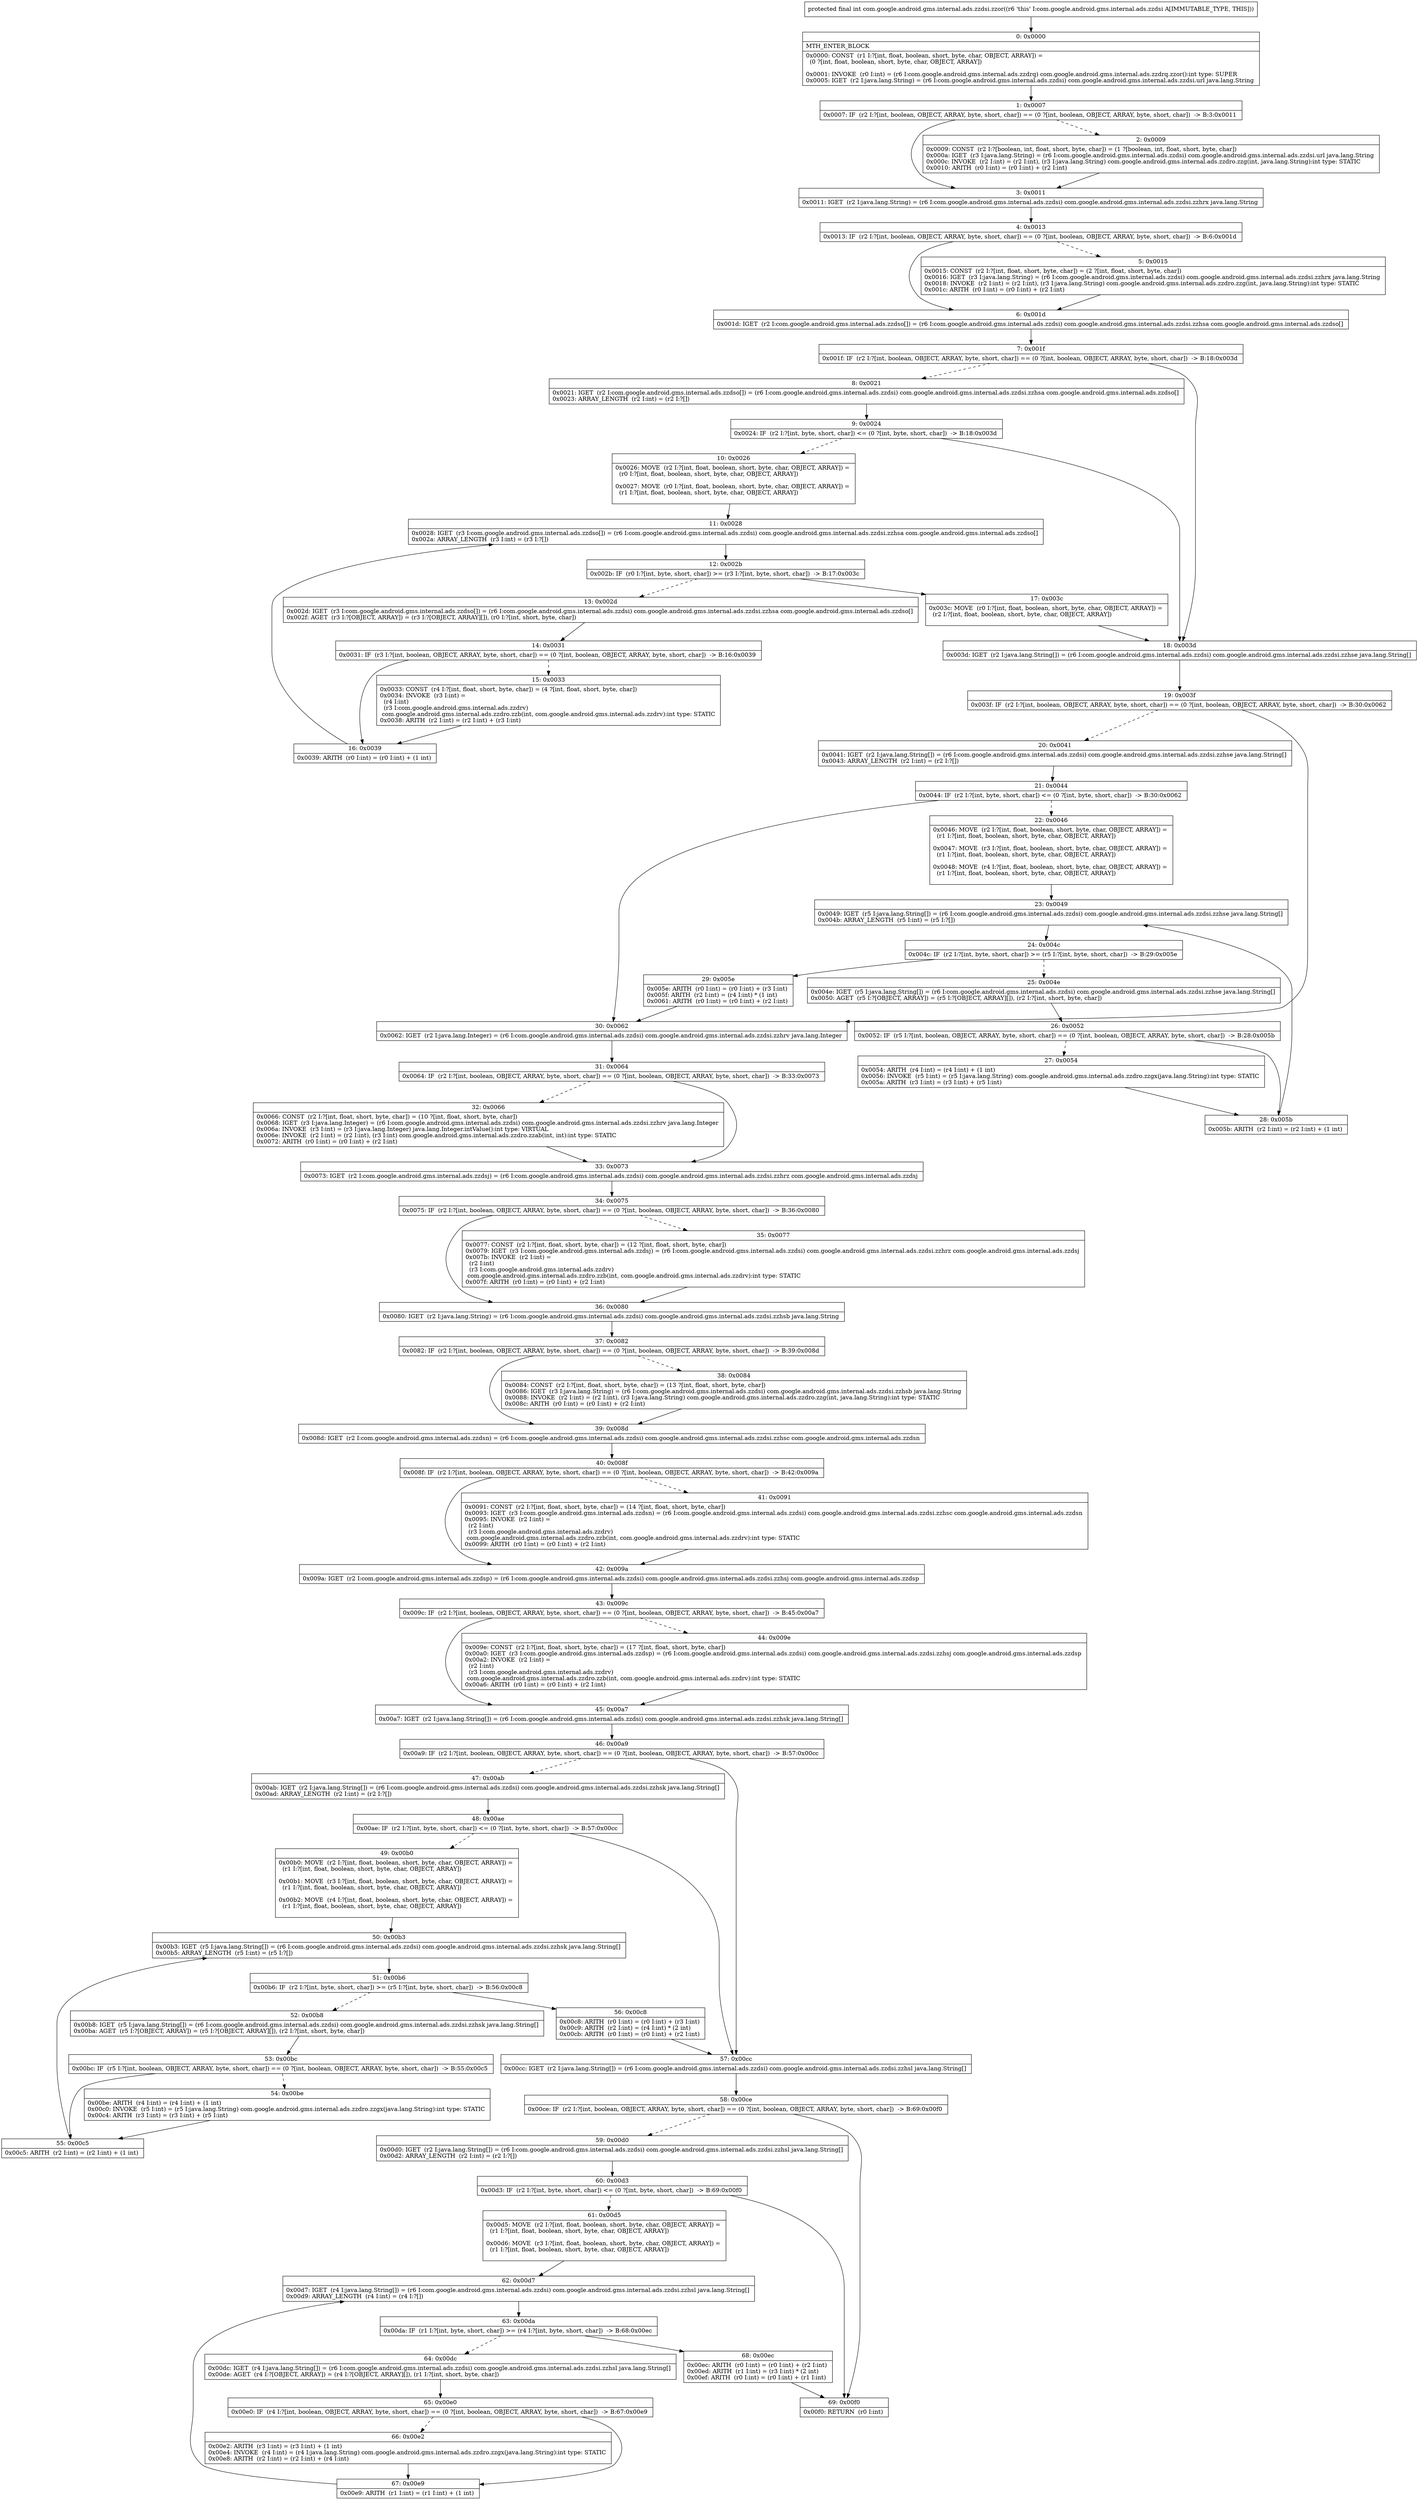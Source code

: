 digraph "CFG forcom.google.android.gms.internal.ads.zzdsi.zzor()I" {
Node_0 [shape=record,label="{0\:\ 0x0000|MTH_ENTER_BLOCK\l|0x0000: CONST  (r1 I:?[int, float, boolean, short, byte, char, OBJECT, ARRAY]) = \l  (0 ?[int, float, boolean, short, byte, char, OBJECT, ARRAY])\l \l0x0001: INVOKE  (r0 I:int) = (r6 I:com.google.android.gms.internal.ads.zzdrq) com.google.android.gms.internal.ads.zzdrq.zzor():int type: SUPER \l0x0005: IGET  (r2 I:java.lang.String) = (r6 I:com.google.android.gms.internal.ads.zzdsi) com.google.android.gms.internal.ads.zzdsi.url java.lang.String \l}"];
Node_1 [shape=record,label="{1\:\ 0x0007|0x0007: IF  (r2 I:?[int, boolean, OBJECT, ARRAY, byte, short, char]) == (0 ?[int, boolean, OBJECT, ARRAY, byte, short, char])  \-\> B:3:0x0011 \l}"];
Node_2 [shape=record,label="{2\:\ 0x0009|0x0009: CONST  (r2 I:?[boolean, int, float, short, byte, char]) = (1 ?[boolean, int, float, short, byte, char]) \l0x000a: IGET  (r3 I:java.lang.String) = (r6 I:com.google.android.gms.internal.ads.zzdsi) com.google.android.gms.internal.ads.zzdsi.url java.lang.String \l0x000c: INVOKE  (r2 I:int) = (r2 I:int), (r3 I:java.lang.String) com.google.android.gms.internal.ads.zzdro.zzg(int, java.lang.String):int type: STATIC \l0x0010: ARITH  (r0 I:int) = (r0 I:int) + (r2 I:int) \l}"];
Node_3 [shape=record,label="{3\:\ 0x0011|0x0011: IGET  (r2 I:java.lang.String) = (r6 I:com.google.android.gms.internal.ads.zzdsi) com.google.android.gms.internal.ads.zzdsi.zzhrx java.lang.String \l}"];
Node_4 [shape=record,label="{4\:\ 0x0013|0x0013: IF  (r2 I:?[int, boolean, OBJECT, ARRAY, byte, short, char]) == (0 ?[int, boolean, OBJECT, ARRAY, byte, short, char])  \-\> B:6:0x001d \l}"];
Node_5 [shape=record,label="{5\:\ 0x0015|0x0015: CONST  (r2 I:?[int, float, short, byte, char]) = (2 ?[int, float, short, byte, char]) \l0x0016: IGET  (r3 I:java.lang.String) = (r6 I:com.google.android.gms.internal.ads.zzdsi) com.google.android.gms.internal.ads.zzdsi.zzhrx java.lang.String \l0x0018: INVOKE  (r2 I:int) = (r2 I:int), (r3 I:java.lang.String) com.google.android.gms.internal.ads.zzdro.zzg(int, java.lang.String):int type: STATIC \l0x001c: ARITH  (r0 I:int) = (r0 I:int) + (r2 I:int) \l}"];
Node_6 [shape=record,label="{6\:\ 0x001d|0x001d: IGET  (r2 I:com.google.android.gms.internal.ads.zzdso[]) = (r6 I:com.google.android.gms.internal.ads.zzdsi) com.google.android.gms.internal.ads.zzdsi.zzhsa com.google.android.gms.internal.ads.zzdso[] \l}"];
Node_7 [shape=record,label="{7\:\ 0x001f|0x001f: IF  (r2 I:?[int, boolean, OBJECT, ARRAY, byte, short, char]) == (0 ?[int, boolean, OBJECT, ARRAY, byte, short, char])  \-\> B:18:0x003d \l}"];
Node_8 [shape=record,label="{8\:\ 0x0021|0x0021: IGET  (r2 I:com.google.android.gms.internal.ads.zzdso[]) = (r6 I:com.google.android.gms.internal.ads.zzdsi) com.google.android.gms.internal.ads.zzdsi.zzhsa com.google.android.gms.internal.ads.zzdso[] \l0x0023: ARRAY_LENGTH  (r2 I:int) = (r2 I:?[]) \l}"];
Node_9 [shape=record,label="{9\:\ 0x0024|0x0024: IF  (r2 I:?[int, byte, short, char]) \<= (0 ?[int, byte, short, char])  \-\> B:18:0x003d \l}"];
Node_10 [shape=record,label="{10\:\ 0x0026|0x0026: MOVE  (r2 I:?[int, float, boolean, short, byte, char, OBJECT, ARRAY]) = \l  (r0 I:?[int, float, boolean, short, byte, char, OBJECT, ARRAY])\l \l0x0027: MOVE  (r0 I:?[int, float, boolean, short, byte, char, OBJECT, ARRAY]) = \l  (r1 I:?[int, float, boolean, short, byte, char, OBJECT, ARRAY])\l \l}"];
Node_11 [shape=record,label="{11\:\ 0x0028|0x0028: IGET  (r3 I:com.google.android.gms.internal.ads.zzdso[]) = (r6 I:com.google.android.gms.internal.ads.zzdsi) com.google.android.gms.internal.ads.zzdsi.zzhsa com.google.android.gms.internal.ads.zzdso[] \l0x002a: ARRAY_LENGTH  (r3 I:int) = (r3 I:?[]) \l}"];
Node_12 [shape=record,label="{12\:\ 0x002b|0x002b: IF  (r0 I:?[int, byte, short, char]) \>= (r3 I:?[int, byte, short, char])  \-\> B:17:0x003c \l}"];
Node_13 [shape=record,label="{13\:\ 0x002d|0x002d: IGET  (r3 I:com.google.android.gms.internal.ads.zzdso[]) = (r6 I:com.google.android.gms.internal.ads.zzdsi) com.google.android.gms.internal.ads.zzdsi.zzhsa com.google.android.gms.internal.ads.zzdso[] \l0x002f: AGET  (r3 I:?[OBJECT, ARRAY]) = (r3 I:?[OBJECT, ARRAY][]), (r0 I:?[int, short, byte, char]) \l}"];
Node_14 [shape=record,label="{14\:\ 0x0031|0x0031: IF  (r3 I:?[int, boolean, OBJECT, ARRAY, byte, short, char]) == (0 ?[int, boolean, OBJECT, ARRAY, byte, short, char])  \-\> B:16:0x0039 \l}"];
Node_15 [shape=record,label="{15\:\ 0x0033|0x0033: CONST  (r4 I:?[int, float, short, byte, char]) = (4 ?[int, float, short, byte, char]) \l0x0034: INVOKE  (r3 I:int) = \l  (r4 I:int)\l  (r3 I:com.google.android.gms.internal.ads.zzdrv)\l com.google.android.gms.internal.ads.zzdro.zzb(int, com.google.android.gms.internal.ads.zzdrv):int type: STATIC \l0x0038: ARITH  (r2 I:int) = (r2 I:int) + (r3 I:int) \l}"];
Node_16 [shape=record,label="{16\:\ 0x0039|0x0039: ARITH  (r0 I:int) = (r0 I:int) + (1 int) \l}"];
Node_17 [shape=record,label="{17\:\ 0x003c|0x003c: MOVE  (r0 I:?[int, float, boolean, short, byte, char, OBJECT, ARRAY]) = \l  (r2 I:?[int, float, boolean, short, byte, char, OBJECT, ARRAY])\l \l}"];
Node_18 [shape=record,label="{18\:\ 0x003d|0x003d: IGET  (r2 I:java.lang.String[]) = (r6 I:com.google.android.gms.internal.ads.zzdsi) com.google.android.gms.internal.ads.zzdsi.zzhse java.lang.String[] \l}"];
Node_19 [shape=record,label="{19\:\ 0x003f|0x003f: IF  (r2 I:?[int, boolean, OBJECT, ARRAY, byte, short, char]) == (0 ?[int, boolean, OBJECT, ARRAY, byte, short, char])  \-\> B:30:0x0062 \l}"];
Node_20 [shape=record,label="{20\:\ 0x0041|0x0041: IGET  (r2 I:java.lang.String[]) = (r6 I:com.google.android.gms.internal.ads.zzdsi) com.google.android.gms.internal.ads.zzdsi.zzhse java.lang.String[] \l0x0043: ARRAY_LENGTH  (r2 I:int) = (r2 I:?[]) \l}"];
Node_21 [shape=record,label="{21\:\ 0x0044|0x0044: IF  (r2 I:?[int, byte, short, char]) \<= (0 ?[int, byte, short, char])  \-\> B:30:0x0062 \l}"];
Node_22 [shape=record,label="{22\:\ 0x0046|0x0046: MOVE  (r2 I:?[int, float, boolean, short, byte, char, OBJECT, ARRAY]) = \l  (r1 I:?[int, float, boolean, short, byte, char, OBJECT, ARRAY])\l \l0x0047: MOVE  (r3 I:?[int, float, boolean, short, byte, char, OBJECT, ARRAY]) = \l  (r1 I:?[int, float, boolean, short, byte, char, OBJECT, ARRAY])\l \l0x0048: MOVE  (r4 I:?[int, float, boolean, short, byte, char, OBJECT, ARRAY]) = \l  (r1 I:?[int, float, boolean, short, byte, char, OBJECT, ARRAY])\l \l}"];
Node_23 [shape=record,label="{23\:\ 0x0049|0x0049: IGET  (r5 I:java.lang.String[]) = (r6 I:com.google.android.gms.internal.ads.zzdsi) com.google.android.gms.internal.ads.zzdsi.zzhse java.lang.String[] \l0x004b: ARRAY_LENGTH  (r5 I:int) = (r5 I:?[]) \l}"];
Node_24 [shape=record,label="{24\:\ 0x004c|0x004c: IF  (r2 I:?[int, byte, short, char]) \>= (r5 I:?[int, byte, short, char])  \-\> B:29:0x005e \l}"];
Node_25 [shape=record,label="{25\:\ 0x004e|0x004e: IGET  (r5 I:java.lang.String[]) = (r6 I:com.google.android.gms.internal.ads.zzdsi) com.google.android.gms.internal.ads.zzdsi.zzhse java.lang.String[] \l0x0050: AGET  (r5 I:?[OBJECT, ARRAY]) = (r5 I:?[OBJECT, ARRAY][]), (r2 I:?[int, short, byte, char]) \l}"];
Node_26 [shape=record,label="{26\:\ 0x0052|0x0052: IF  (r5 I:?[int, boolean, OBJECT, ARRAY, byte, short, char]) == (0 ?[int, boolean, OBJECT, ARRAY, byte, short, char])  \-\> B:28:0x005b \l}"];
Node_27 [shape=record,label="{27\:\ 0x0054|0x0054: ARITH  (r4 I:int) = (r4 I:int) + (1 int) \l0x0056: INVOKE  (r5 I:int) = (r5 I:java.lang.String) com.google.android.gms.internal.ads.zzdro.zzgx(java.lang.String):int type: STATIC \l0x005a: ARITH  (r3 I:int) = (r3 I:int) + (r5 I:int) \l}"];
Node_28 [shape=record,label="{28\:\ 0x005b|0x005b: ARITH  (r2 I:int) = (r2 I:int) + (1 int) \l}"];
Node_29 [shape=record,label="{29\:\ 0x005e|0x005e: ARITH  (r0 I:int) = (r0 I:int) + (r3 I:int) \l0x005f: ARITH  (r2 I:int) = (r4 I:int) * (1 int) \l0x0061: ARITH  (r0 I:int) = (r0 I:int) + (r2 I:int) \l}"];
Node_30 [shape=record,label="{30\:\ 0x0062|0x0062: IGET  (r2 I:java.lang.Integer) = (r6 I:com.google.android.gms.internal.ads.zzdsi) com.google.android.gms.internal.ads.zzdsi.zzhrv java.lang.Integer \l}"];
Node_31 [shape=record,label="{31\:\ 0x0064|0x0064: IF  (r2 I:?[int, boolean, OBJECT, ARRAY, byte, short, char]) == (0 ?[int, boolean, OBJECT, ARRAY, byte, short, char])  \-\> B:33:0x0073 \l}"];
Node_32 [shape=record,label="{32\:\ 0x0066|0x0066: CONST  (r2 I:?[int, float, short, byte, char]) = (10 ?[int, float, short, byte, char]) \l0x0068: IGET  (r3 I:java.lang.Integer) = (r6 I:com.google.android.gms.internal.ads.zzdsi) com.google.android.gms.internal.ads.zzdsi.zzhrv java.lang.Integer \l0x006a: INVOKE  (r3 I:int) = (r3 I:java.lang.Integer) java.lang.Integer.intValue():int type: VIRTUAL \l0x006e: INVOKE  (r2 I:int) = (r2 I:int), (r3 I:int) com.google.android.gms.internal.ads.zzdro.zzab(int, int):int type: STATIC \l0x0072: ARITH  (r0 I:int) = (r0 I:int) + (r2 I:int) \l}"];
Node_33 [shape=record,label="{33\:\ 0x0073|0x0073: IGET  (r2 I:com.google.android.gms.internal.ads.zzdsj) = (r6 I:com.google.android.gms.internal.ads.zzdsi) com.google.android.gms.internal.ads.zzdsi.zzhrz com.google.android.gms.internal.ads.zzdsj \l}"];
Node_34 [shape=record,label="{34\:\ 0x0075|0x0075: IF  (r2 I:?[int, boolean, OBJECT, ARRAY, byte, short, char]) == (0 ?[int, boolean, OBJECT, ARRAY, byte, short, char])  \-\> B:36:0x0080 \l}"];
Node_35 [shape=record,label="{35\:\ 0x0077|0x0077: CONST  (r2 I:?[int, float, short, byte, char]) = (12 ?[int, float, short, byte, char]) \l0x0079: IGET  (r3 I:com.google.android.gms.internal.ads.zzdsj) = (r6 I:com.google.android.gms.internal.ads.zzdsi) com.google.android.gms.internal.ads.zzdsi.zzhrz com.google.android.gms.internal.ads.zzdsj \l0x007b: INVOKE  (r2 I:int) = \l  (r2 I:int)\l  (r3 I:com.google.android.gms.internal.ads.zzdrv)\l com.google.android.gms.internal.ads.zzdro.zzb(int, com.google.android.gms.internal.ads.zzdrv):int type: STATIC \l0x007f: ARITH  (r0 I:int) = (r0 I:int) + (r2 I:int) \l}"];
Node_36 [shape=record,label="{36\:\ 0x0080|0x0080: IGET  (r2 I:java.lang.String) = (r6 I:com.google.android.gms.internal.ads.zzdsi) com.google.android.gms.internal.ads.zzdsi.zzhsb java.lang.String \l}"];
Node_37 [shape=record,label="{37\:\ 0x0082|0x0082: IF  (r2 I:?[int, boolean, OBJECT, ARRAY, byte, short, char]) == (0 ?[int, boolean, OBJECT, ARRAY, byte, short, char])  \-\> B:39:0x008d \l}"];
Node_38 [shape=record,label="{38\:\ 0x0084|0x0084: CONST  (r2 I:?[int, float, short, byte, char]) = (13 ?[int, float, short, byte, char]) \l0x0086: IGET  (r3 I:java.lang.String) = (r6 I:com.google.android.gms.internal.ads.zzdsi) com.google.android.gms.internal.ads.zzdsi.zzhsb java.lang.String \l0x0088: INVOKE  (r2 I:int) = (r2 I:int), (r3 I:java.lang.String) com.google.android.gms.internal.ads.zzdro.zzg(int, java.lang.String):int type: STATIC \l0x008c: ARITH  (r0 I:int) = (r0 I:int) + (r2 I:int) \l}"];
Node_39 [shape=record,label="{39\:\ 0x008d|0x008d: IGET  (r2 I:com.google.android.gms.internal.ads.zzdsn) = (r6 I:com.google.android.gms.internal.ads.zzdsi) com.google.android.gms.internal.ads.zzdsi.zzhsc com.google.android.gms.internal.ads.zzdsn \l}"];
Node_40 [shape=record,label="{40\:\ 0x008f|0x008f: IF  (r2 I:?[int, boolean, OBJECT, ARRAY, byte, short, char]) == (0 ?[int, boolean, OBJECT, ARRAY, byte, short, char])  \-\> B:42:0x009a \l}"];
Node_41 [shape=record,label="{41\:\ 0x0091|0x0091: CONST  (r2 I:?[int, float, short, byte, char]) = (14 ?[int, float, short, byte, char]) \l0x0093: IGET  (r3 I:com.google.android.gms.internal.ads.zzdsn) = (r6 I:com.google.android.gms.internal.ads.zzdsi) com.google.android.gms.internal.ads.zzdsi.zzhsc com.google.android.gms.internal.ads.zzdsn \l0x0095: INVOKE  (r2 I:int) = \l  (r2 I:int)\l  (r3 I:com.google.android.gms.internal.ads.zzdrv)\l com.google.android.gms.internal.ads.zzdro.zzb(int, com.google.android.gms.internal.ads.zzdrv):int type: STATIC \l0x0099: ARITH  (r0 I:int) = (r0 I:int) + (r2 I:int) \l}"];
Node_42 [shape=record,label="{42\:\ 0x009a|0x009a: IGET  (r2 I:com.google.android.gms.internal.ads.zzdsp) = (r6 I:com.google.android.gms.internal.ads.zzdsi) com.google.android.gms.internal.ads.zzdsi.zzhsj com.google.android.gms.internal.ads.zzdsp \l}"];
Node_43 [shape=record,label="{43\:\ 0x009c|0x009c: IF  (r2 I:?[int, boolean, OBJECT, ARRAY, byte, short, char]) == (0 ?[int, boolean, OBJECT, ARRAY, byte, short, char])  \-\> B:45:0x00a7 \l}"];
Node_44 [shape=record,label="{44\:\ 0x009e|0x009e: CONST  (r2 I:?[int, float, short, byte, char]) = (17 ?[int, float, short, byte, char]) \l0x00a0: IGET  (r3 I:com.google.android.gms.internal.ads.zzdsp) = (r6 I:com.google.android.gms.internal.ads.zzdsi) com.google.android.gms.internal.ads.zzdsi.zzhsj com.google.android.gms.internal.ads.zzdsp \l0x00a2: INVOKE  (r2 I:int) = \l  (r2 I:int)\l  (r3 I:com.google.android.gms.internal.ads.zzdrv)\l com.google.android.gms.internal.ads.zzdro.zzb(int, com.google.android.gms.internal.ads.zzdrv):int type: STATIC \l0x00a6: ARITH  (r0 I:int) = (r0 I:int) + (r2 I:int) \l}"];
Node_45 [shape=record,label="{45\:\ 0x00a7|0x00a7: IGET  (r2 I:java.lang.String[]) = (r6 I:com.google.android.gms.internal.ads.zzdsi) com.google.android.gms.internal.ads.zzdsi.zzhsk java.lang.String[] \l}"];
Node_46 [shape=record,label="{46\:\ 0x00a9|0x00a9: IF  (r2 I:?[int, boolean, OBJECT, ARRAY, byte, short, char]) == (0 ?[int, boolean, OBJECT, ARRAY, byte, short, char])  \-\> B:57:0x00cc \l}"];
Node_47 [shape=record,label="{47\:\ 0x00ab|0x00ab: IGET  (r2 I:java.lang.String[]) = (r6 I:com.google.android.gms.internal.ads.zzdsi) com.google.android.gms.internal.ads.zzdsi.zzhsk java.lang.String[] \l0x00ad: ARRAY_LENGTH  (r2 I:int) = (r2 I:?[]) \l}"];
Node_48 [shape=record,label="{48\:\ 0x00ae|0x00ae: IF  (r2 I:?[int, byte, short, char]) \<= (0 ?[int, byte, short, char])  \-\> B:57:0x00cc \l}"];
Node_49 [shape=record,label="{49\:\ 0x00b0|0x00b0: MOVE  (r2 I:?[int, float, boolean, short, byte, char, OBJECT, ARRAY]) = \l  (r1 I:?[int, float, boolean, short, byte, char, OBJECT, ARRAY])\l \l0x00b1: MOVE  (r3 I:?[int, float, boolean, short, byte, char, OBJECT, ARRAY]) = \l  (r1 I:?[int, float, boolean, short, byte, char, OBJECT, ARRAY])\l \l0x00b2: MOVE  (r4 I:?[int, float, boolean, short, byte, char, OBJECT, ARRAY]) = \l  (r1 I:?[int, float, boolean, short, byte, char, OBJECT, ARRAY])\l \l}"];
Node_50 [shape=record,label="{50\:\ 0x00b3|0x00b3: IGET  (r5 I:java.lang.String[]) = (r6 I:com.google.android.gms.internal.ads.zzdsi) com.google.android.gms.internal.ads.zzdsi.zzhsk java.lang.String[] \l0x00b5: ARRAY_LENGTH  (r5 I:int) = (r5 I:?[]) \l}"];
Node_51 [shape=record,label="{51\:\ 0x00b6|0x00b6: IF  (r2 I:?[int, byte, short, char]) \>= (r5 I:?[int, byte, short, char])  \-\> B:56:0x00c8 \l}"];
Node_52 [shape=record,label="{52\:\ 0x00b8|0x00b8: IGET  (r5 I:java.lang.String[]) = (r6 I:com.google.android.gms.internal.ads.zzdsi) com.google.android.gms.internal.ads.zzdsi.zzhsk java.lang.String[] \l0x00ba: AGET  (r5 I:?[OBJECT, ARRAY]) = (r5 I:?[OBJECT, ARRAY][]), (r2 I:?[int, short, byte, char]) \l}"];
Node_53 [shape=record,label="{53\:\ 0x00bc|0x00bc: IF  (r5 I:?[int, boolean, OBJECT, ARRAY, byte, short, char]) == (0 ?[int, boolean, OBJECT, ARRAY, byte, short, char])  \-\> B:55:0x00c5 \l}"];
Node_54 [shape=record,label="{54\:\ 0x00be|0x00be: ARITH  (r4 I:int) = (r4 I:int) + (1 int) \l0x00c0: INVOKE  (r5 I:int) = (r5 I:java.lang.String) com.google.android.gms.internal.ads.zzdro.zzgx(java.lang.String):int type: STATIC \l0x00c4: ARITH  (r3 I:int) = (r3 I:int) + (r5 I:int) \l}"];
Node_55 [shape=record,label="{55\:\ 0x00c5|0x00c5: ARITH  (r2 I:int) = (r2 I:int) + (1 int) \l}"];
Node_56 [shape=record,label="{56\:\ 0x00c8|0x00c8: ARITH  (r0 I:int) = (r0 I:int) + (r3 I:int) \l0x00c9: ARITH  (r2 I:int) = (r4 I:int) * (2 int) \l0x00cb: ARITH  (r0 I:int) = (r0 I:int) + (r2 I:int) \l}"];
Node_57 [shape=record,label="{57\:\ 0x00cc|0x00cc: IGET  (r2 I:java.lang.String[]) = (r6 I:com.google.android.gms.internal.ads.zzdsi) com.google.android.gms.internal.ads.zzdsi.zzhsl java.lang.String[] \l}"];
Node_58 [shape=record,label="{58\:\ 0x00ce|0x00ce: IF  (r2 I:?[int, boolean, OBJECT, ARRAY, byte, short, char]) == (0 ?[int, boolean, OBJECT, ARRAY, byte, short, char])  \-\> B:69:0x00f0 \l}"];
Node_59 [shape=record,label="{59\:\ 0x00d0|0x00d0: IGET  (r2 I:java.lang.String[]) = (r6 I:com.google.android.gms.internal.ads.zzdsi) com.google.android.gms.internal.ads.zzdsi.zzhsl java.lang.String[] \l0x00d2: ARRAY_LENGTH  (r2 I:int) = (r2 I:?[]) \l}"];
Node_60 [shape=record,label="{60\:\ 0x00d3|0x00d3: IF  (r2 I:?[int, byte, short, char]) \<= (0 ?[int, byte, short, char])  \-\> B:69:0x00f0 \l}"];
Node_61 [shape=record,label="{61\:\ 0x00d5|0x00d5: MOVE  (r2 I:?[int, float, boolean, short, byte, char, OBJECT, ARRAY]) = \l  (r1 I:?[int, float, boolean, short, byte, char, OBJECT, ARRAY])\l \l0x00d6: MOVE  (r3 I:?[int, float, boolean, short, byte, char, OBJECT, ARRAY]) = \l  (r1 I:?[int, float, boolean, short, byte, char, OBJECT, ARRAY])\l \l}"];
Node_62 [shape=record,label="{62\:\ 0x00d7|0x00d7: IGET  (r4 I:java.lang.String[]) = (r6 I:com.google.android.gms.internal.ads.zzdsi) com.google.android.gms.internal.ads.zzdsi.zzhsl java.lang.String[] \l0x00d9: ARRAY_LENGTH  (r4 I:int) = (r4 I:?[]) \l}"];
Node_63 [shape=record,label="{63\:\ 0x00da|0x00da: IF  (r1 I:?[int, byte, short, char]) \>= (r4 I:?[int, byte, short, char])  \-\> B:68:0x00ec \l}"];
Node_64 [shape=record,label="{64\:\ 0x00dc|0x00dc: IGET  (r4 I:java.lang.String[]) = (r6 I:com.google.android.gms.internal.ads.zzdsi) com.google.android.gms.internal.ads.zzdsi.zzhsl java.lang.String[] \l0x00de: AGET  (r4 I:?[OBJECT, ARRAY]) = (r4 I:?[OBJECT, ARRAY][]), (r1 I:?[int, short, byte, char]) \l}"];
Node_65 [shape=record,label="{65\:\ 0x00e0|0x00e0: IF  (r4 I:?[int, boolean, OBJECT, ARRAY, byte, short, char]) == (0 ?[int, boolean, OBJECT, ARRAY, byte, short, char])  \-\> B:67:0x00e9 \l}"];
Node_66 [shape=record,label="{66\:\ 0x00e2|0x00e2: ARITH  (r3 I:int) = (r3 I:int) + (1 int) \l0x00e4: INVOKE  (r4 I:int) = (r4 I:java.lang.String) com.google.android.gms.internal.ads.zzdro.zzgx(java.lang.String):int type: STATIC \l0x00e8: ARITH  (r2 I:int) = (r2 I:int) + (r4 I:int) \l}"];
Node_67 [shape=record,label="{67\:\ 0x00e9|0x00e9: ARITH  (r1 I:int) = (r1 I:int) + (1 int) \l}"];
Node_68 [shape=record,label="{68\:\ 0x00ec|0x00ec: ARITH  (r0 I:int) = (r0 I:int) + (r2 I:int) \l0x00ed: ARITH  (r1 I:int) = (r3 I:int) * (2 int) \l0x00ef: ARITH  (r0 I:int) = (r0 I:int) + (r1 I:int) \l}"];
Node_69 [shape=record,label="{69\:\ 0x00f0|0x00f0: RETURN  (r0 I:int) \l}"];
MethodNode[shape=record,label="{protected final int com.google.android.gms.internal.ads.zzdsi.zzor((r6 'this' I:com.google.android.gms.internal.ads.zzdsi A[IMMUTABLE_TYPE, THIS])) }"];
MethodNode -> Node_0;
Node_0 -> Node_1;
Node_1 -> Node_2[style=dashed];
Node_1 -> Node_3;
Node_2 -> Node_3;
Node_3 -> Node_4;
Node_4 -> Node_5[style=dashed];
Node_4 -> Node_6;
Node_5 -> Node_6;
Node_6 -> Node_7;
Node_7 -> Node_8[style=dashed];
Node_7 -> Node_18;
Node_8 -> Node_9;
Node_9 -> Node_10[style=dashed];
Node_9 -> Node_18;
Node_10 -> Node_11;
Node_11 -> Node_12;
Node_12 -> Node_13[style=dashed];
Node_12 -> Node_17;
Node_13 -> Node_14;
Node_14 -> Node_15[style=dashed];
Node_14 -> Node_16;
Node_15 -> Node_16;
Node_16 -> Node_11;
Node_17 -> Node_18;
Node_18 -> Node_19;
Node_19 -> Node_20[style=dashed];
Node_19 -> Node_30;
Node_20 -> Node_21;
Node_21 -> Node_22[style=dashed];
Node_21 -> Node_30;
Node_22 -> Node_23;
Node_23 -> Node_24;
Node_24 -> Node_25[style=dashed];
Node_24 -> Node_29;
Node_25 -> Node_26;
Node_26 -> Node_27[style=dashed];
Node_26 -> Node_28;
Node_27 -> Node_28;
Node_28 -> Node_23;
Node_29 -> Node_30;
Node_30 -> Node_31;
Node_31 -> Node_32[style=dashed];
Node_31 -> Node_33;
Node_32 -> Node_33;
Node_33 -> Node_34;
Node_34 -> Node_35[style=dashed];
Node_34 -> Node_36;
Node_35 -> Node_36;
Node_36 -> Node_37;
Node_37 -> Node_38[style=dashed];
Node_37 -> Node_39;
Node_38 -> Node_39;
Node_39 -> Node_40;
Node_40 -> Node_41[style=dashed];
Node_40 -> Node_42;
Node_41 -> Node_42;
Node_42 -> Node_43;
Node_43 -> Node_44[style=dashed];
Node_43 -> Node_45;
Node_44 -> Node_45;
Node_45 -> Node_46;
Node_46 -> Node_47[style=dashed];
Node_46 -> Node_57;
Node_47 -> Node_48;
Node_48 -> Node_49[style=dashed];
Node_48 -> Node_57;
Node_49 -> Node_50;
Node_50 -> Node_51;
Node_51 -> Node_52[style=dashed];
Node_51 -> Node_56;
Node_52 -> Node_53;
Node_53 -> Node_54[style=dashed];
Node_53 -> Node_55;
Node_54 -> Node_55;
Node_55 -> Node_50;
Node_56 -> Node_57;
Node_57 -> Node_58;
Node_58 -> Node_59[style=dashed];
Node_58 -> Node_69;
Node_59 -> Node_60;
Node_60 -> Node_61[style=dashed];
Node_60 -> Node_69;
Node_61 -> Node_62;
Node_62 -> Node_63;
Node_63 -> Node_64[style=dashed];
Node_63 -> Node_68;
Node_64 -> Node_65;
Node_65 -> Node_66[style=dashed];
Node_65 -> Node_67;
Node_66 -> Node_67;
Node_67 -> Node_62;
Node_68 -> Node_69;
}

